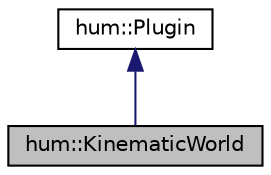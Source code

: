digraph "hum::KinematicWorld"
{
  edge [fontname="Helvetica",fontsize="10",labelfontname="Helvetica",labelfontsize="10"];
  node [fontname="Helvetica",fontsize="10",shape=record];
  Node1 [label="hum::KinematicWorld",height=0.2,width=0.4,color="black", fillcolor="grey75", style="filled", fontcolor="black"];
  Node2 -> Node1 [dir="back",color="midnightblue",fontsize="10",style="solid",fontname="Helvetica"];
  Node2 [label="hum::Plugin",height=0.2,width=0.4,color="black", fillcolor="white", style="filled",URL="$classhum_1_1Plugin.html",tooltip="Class from which inherit to implement and give a Plugin for the Game. "];
}
